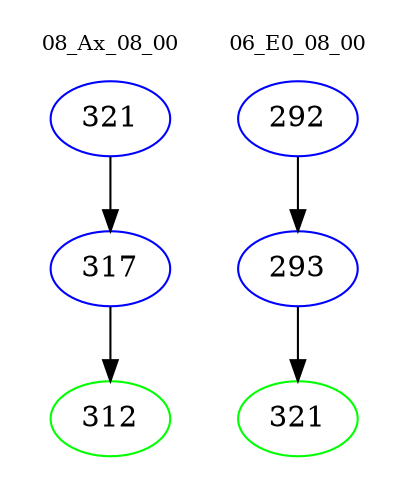 digraph{
subgraph cluster_0 {
color = white
label = "08_Ax_08_00";
fontsize=10;
T0_321 [label="321", color="blue"]
T0_321 -> T0_317 [color="black"]
T0_317 [label="317", color="blue"]
T0_317 -> T0_312 [color="black"]
T0_312 [label="312", color="green"]
}
subgraph cluster_1 {
color = white
label = "06_E0_08_00";
fontsize=10;
T1_292 [label="292", color="blue"]
T1_292 -> T1_293 [color="black"]
T1_293 [label="293", color="blue"]
T1_293 -> T1_321 [color="black"]
T1_321 [label="321", color="green"]
}
}
